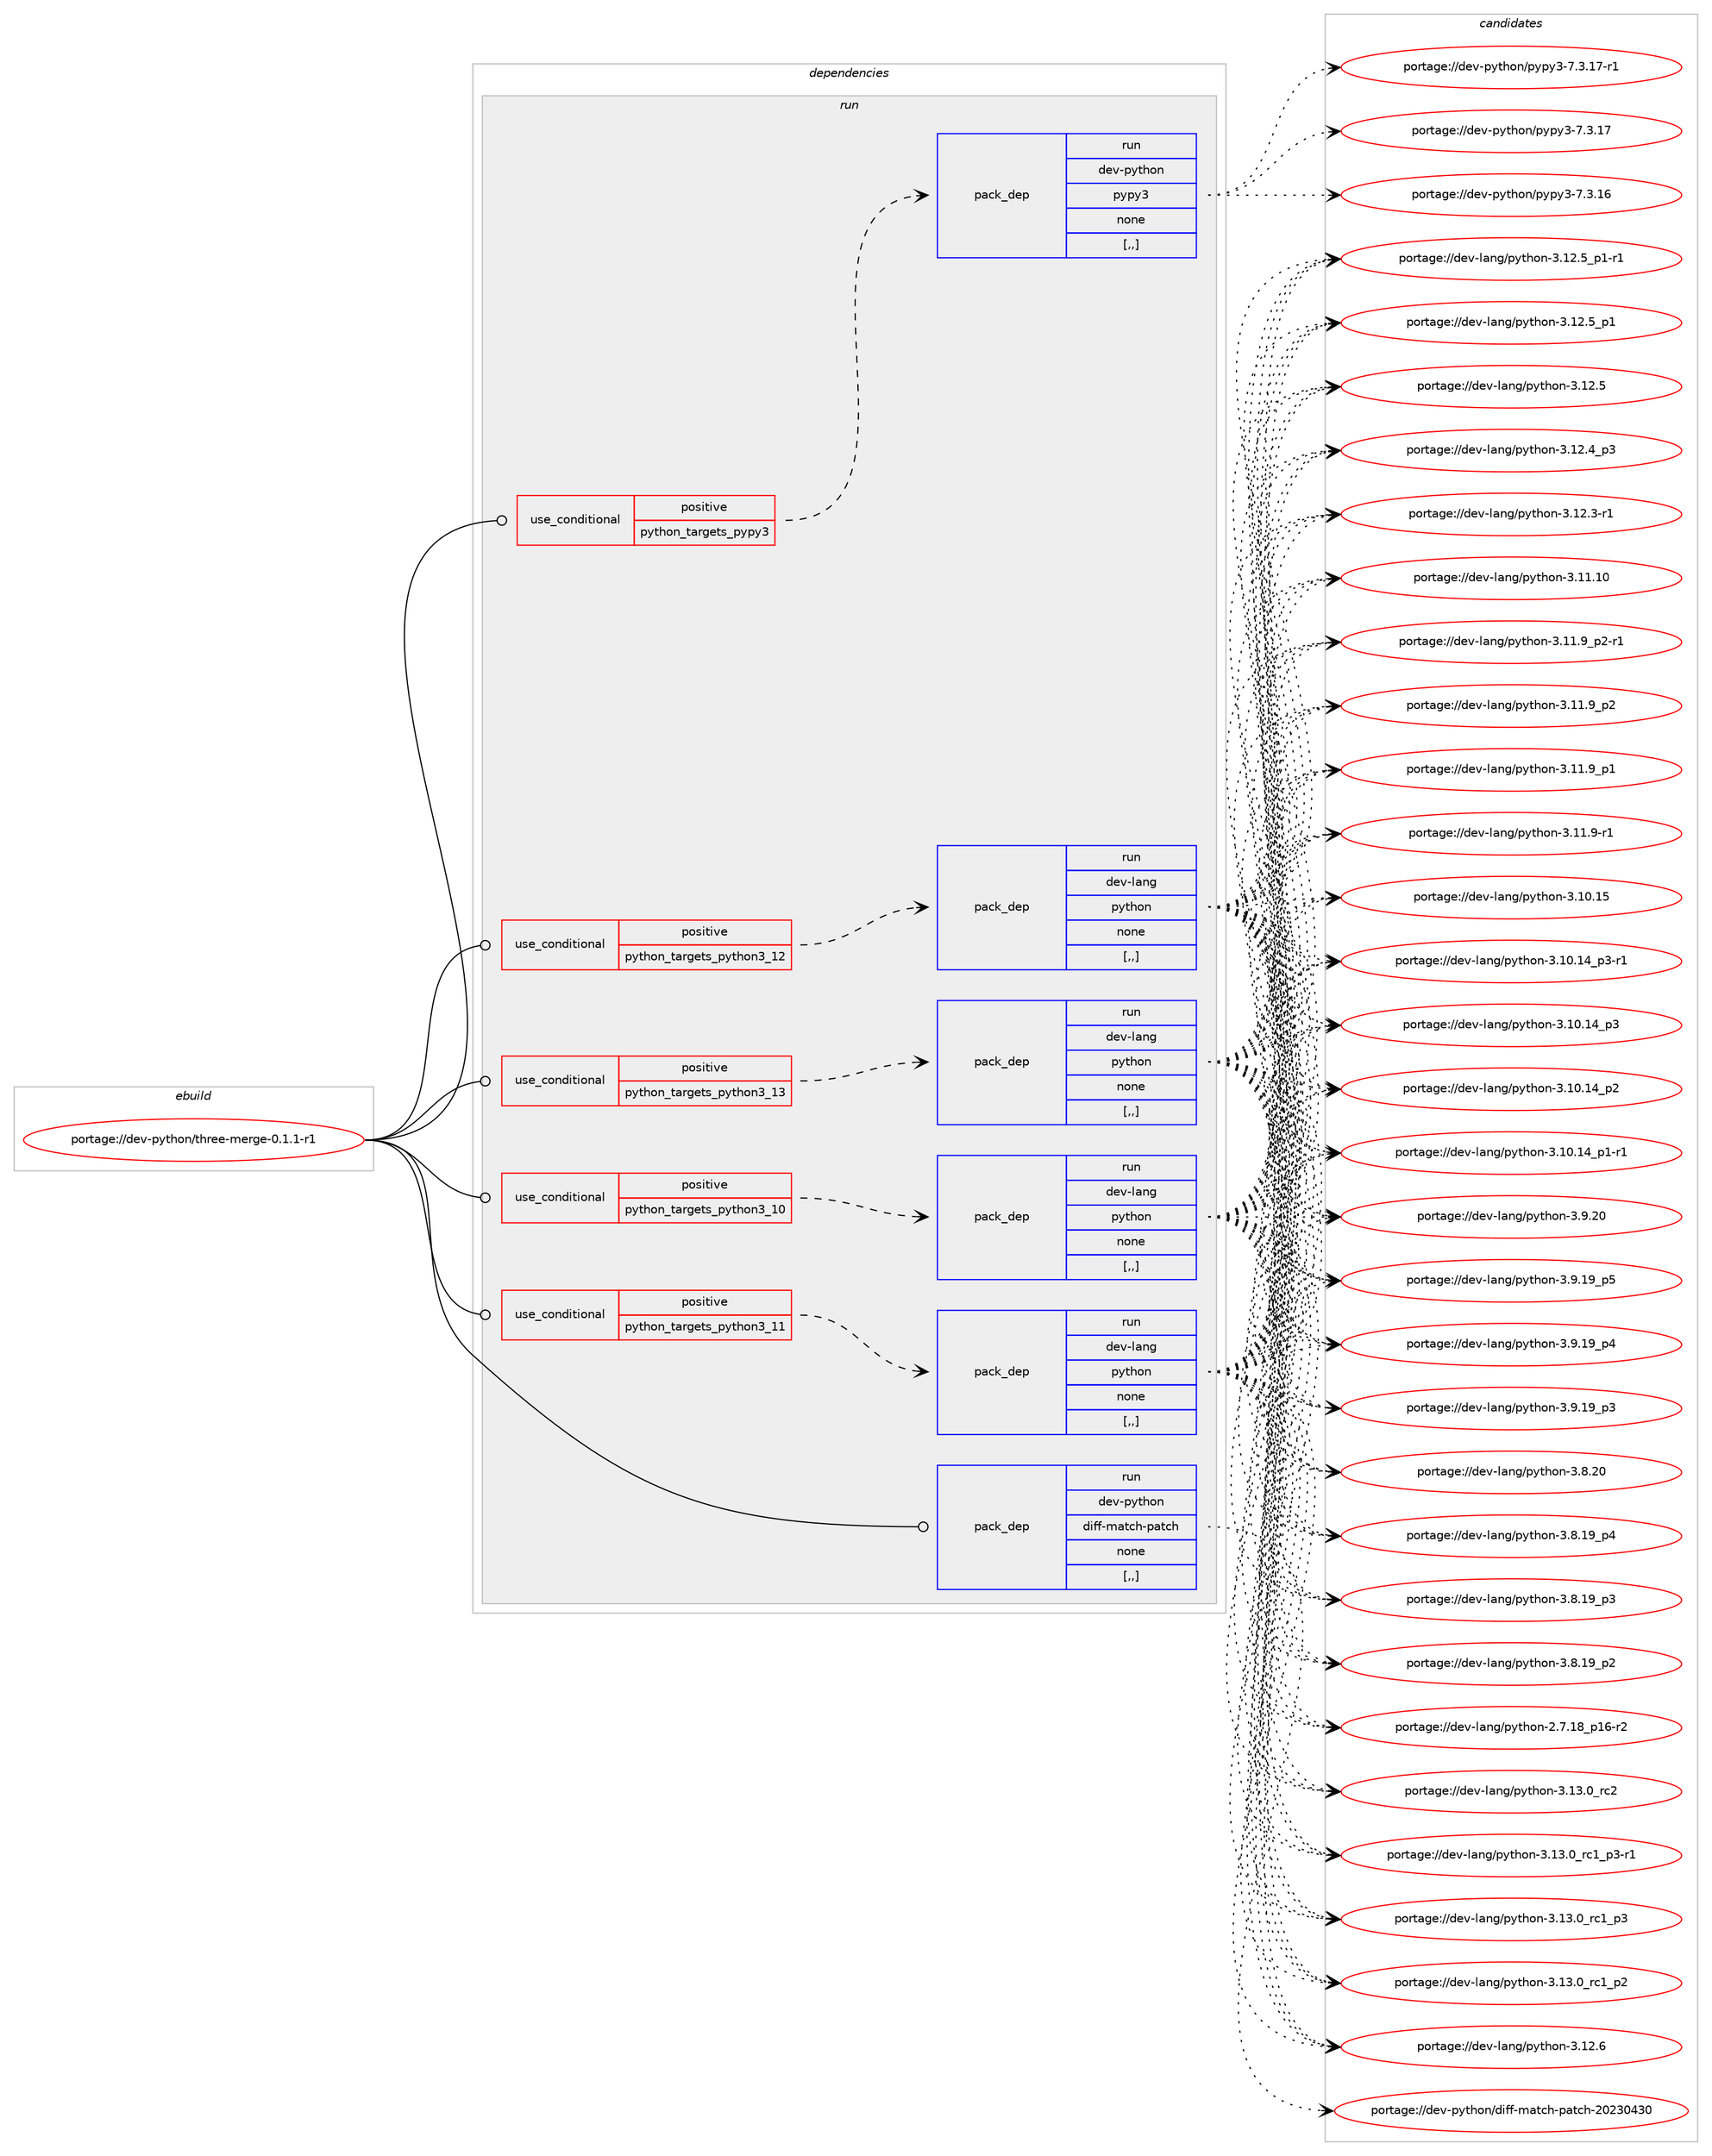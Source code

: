 digraph prolog {

# *************
# Graph options
# *************

newrank=true;
concentrate=true;
compound=true;
graph [rankdir=LR,fontname=Helvetica,fontsize=10,ranksep=1.5];#, ranksep=2.5, nodesep=0.2];
edge  [arrowhead=vee];
node  [fontname=Helvetica,fontsize=10];

# **********
# The ebuild
# **********

subgraph cluster_leftcol {
color=gray;
label=<<i>ebuild</i>>;
id [label="portage://dev-python/three-merge-0.1.1-r1", color=red, width=4, href="../dev-python/three-merge-0.1.1-r1.svg"];
}

# ****************
# The dependencies
# ****************

subgraph cluster_midcol {
color=gray;
label=<<i>dependencies</i>>;
subgraph cluster_compile {
fillcolor="#eeeeee";
style=filled;
label=<<i>compile</i>>;
}
subgraph cluster_compileandrun {
fillcolor="#eeeeee";
style=filled;
label=<<i>compile and run</i>>;
}
subgraph cluster_run {
fillcolor="#eeeeee";
style=filled;
label=<<i>run</i>>;
subgraph cond171117 {
dependency660989 [label=<<TABLE BORDER="0" CELLBORDER="1" CELLSPACING="0" CELLPADDING="4"><TR><TD ROWSPAN="3" CELLPADDING="10">use_conditional</TD></TR><TR><TD>positive</TD></TR><TR><TD>python_targets_pypy3</TD></TR></TABLE>>, shape=none, color=red];
subgraph pack485006 {
dependency660990 [label=<<TABLE BORDER="0" CELLBORDER="1" CELLSPACING="0" CELLPADDING="4" WIDTH="220"><TR><TD ROWSPAN="6" CELLPADDING="30">pack_dep</TD></TR><TR><TD WIDTH="110">run</TD></TR><TR><TD>dev-python</TD></TR><TR><TD>pypy3</TD></TR><TR><TD>none</TD></TR><TR><TD>[,,]</TD></TR></TABLE>>, shape=none, color=blue];
}
dependency660989:e -> dependency660990:w [weight=20,style="dashed",arrowhead="vee"];
}
id:e -> dependency660989:w [weight=20,style="solid",arrowhead="odot"];
subgraph cond171118 {
dependency660991 [label=<<TABLE BORDER="0" CELLBORDER="1" CELLSPACING="0" CELLPADDING="4"><TR><TD ROWSPAN="3" CELLPADDING="10">use_conditional</TD></TR><TR><TD>positive</TD></TR><TR><TD>python_targets_python3_10</TD></TR></TABLE>>, shape=none, color=red];
subgraph pack485007 {
dependency660992 [label=<<TABLE BORDER="0" CELLBORDER="1" CELLSPACING="0" CELLPADDING="4" WIDTH="220"><TR><TD ROWSPAN="6" CELLPADDING="30">pack_dep</TD></TR><TR><TD WIDTH="110">run</TD></TR><TR><TD>dev-lang</TD></TR><TR><TD>python</TD></TR><TR><TD>none</TD></TR><TR><TD>[,,]</TD></TR></TABLE>>, shape=none, color=blue];
}
dependency660991:e -> dependency660992:w [weight=20,style="dashed",arrowhead="vee"];
}
id:e -> dependency660991:w [weight=20,style="solid",arrowhead="odot"];
subgraph cond171119 {
dependency660993 [label=<<TABLE BORDER="0" CELLBORDER="1" CELLSPACING="0" CELLPADDING="4"><TR><TD ROWSPAN="3" CELLPADDING="10">use_conditional</TD></TR><TR><TD>positive</TD></TR><TR><TD>python_targets_python3_11</TD></TR></TABLE>>, shape=none, color=red];
subgraph pack485008 {
dependency660994 [label=<<TABLE BORDER="0" CELLBORDER="1" CELLSPACING="0" CELLPADDING="4" WIDTH="220"><TR><TD ROWSPAN="6" CELLPADDING="30">pack_dep</TD></TR><TR><TD WIDTH="110">run</TD></TR><TR><TD>dev-lang</TD></TR><TR><TD>python</TD></TR><TR><TD>none</TD></TR><TR><TD>[,,]</TD></TR></TABLE>>, shape=none, color=blue];
}
dependency660993:e -> dependency660994:w [weight=20,style="dashed",arrowhead="vee"];
}
id:e -> dependency660993:w [weight=20,style="solid",arrowhead="odot"];
subgraph cond171120 {
dependency660995 [label=<<TABLE BORDER="0" CELLBORDER="1" CELLSPACING="0" CELLPADDING="4"><TR><TD ROWSPAN="3" CELLPADDING="10">use_conditional</TD></TR><TR><TD>positive</TD></TR><TR><TD>python_targets_python3_12</TD></TR></TABLE>>, shape=none, color=red];
subgraph pack485009 {
dependency660996 [label=<<TABLE BORDER="0" CELLBORDER="1" CELLSPACING="0" CELLPADDING="4" WIDTH="220"><TR><TD ROWSPAN="6" CELLPADDING="30">pack_dep</TD></TR><TR><TD WIDTH="110">run</TD></TR><TR><TD>dev-lang</TD></TR><TR><TD>python</TD></TR><TR><TD>none</TD></TR><TR><TD>[,,]</TD></TR></TABLE>>, shape=none, color=blue];
}
dependency660995:e -> dependency660996:w [weight=20,style="dashed",arrowhead="vee"];
}
id:e -> dependency660995:w [weight=20,style="solid",arrowhead="odot"];
subgraph cond171121 {
dependency660997 [label=<<TABLE BORDER="0" CELLBORDER="1" CELLSPACING="0" CELLPADDING="4"><TR><TD ROWSPAN="3" CELLPADDING="10">use_conditional</TD></TR><TR><TD>positive</TD></TR><TR><TD>python_targets_python3_13</TD></TR></TABLE>>, shape=none, color=red];
subgraph pack485010 {
dependency660998 [label=<<TABLE BORDER="0" CELLBORDER="1" CELLSPACING="0" CELLPADDING="4" WIDTH="220"><TR><TD ROWSPAN="6" CELLPADDING="30">pack_dep</TD></TR><TR><TD WIDTH="110">run</TD></TR><TR><TD>dev-lang</TD></TR><TR><TD>python</TD></TR><TR><TD>none</TD></TR><TR><TD>[,,]</TD></TR></TABLE>>, shape=none, color=blue];
}
dependency660997:e -> dependency660998:w [weight=20,style="dashed",arrowhead="vee"];
}
id:e -> dependency660997:w [weight=20,style="solid",arrowhead="odot"];
subgraph pack485011 {
dependency660999 [label=<<TABLE BORDER="0" CELLBORDER="1" CELLSPACING="0" CELLPADDING="4" WIDTH="220"><TR><TD ROWSPAN="6" CELLPADDING="30">pack_dep</TD></TR><TR><TD WIDTH="110">run</TD></TR><TR><TD>dev-python</TD></TR><TR><TD>diff-match-patch</TD></TR><TR><TD>none</TD></TR><TR><TD>[,,]</TD></TR></TABLE>>, shape=none, color=blue];
}
id:e -> dependency660999:w [weight=20,style="solid",arrowhead="odot"];
}
}

# **************
# The candidates
# **************

subgraph cluster_choices {
rank=same;
color=gray;
label=<<i>candidates</i>>;

subgraph choice485006 {
color=black;
nodesep=1;
choice100101118451121211161041111104711212111212151455546514649554511449 [label="portage://dev-python/pypy3-7.3.17-r1", color=red, width=4,href="../dev-python/pypy3-7.3.17-r1.svg"];
choice10010111845112121116104111110471121211121215145554651464955 [label="portage://dev-python/pypy3-7.3.17", color=red, width=4,href="../dev-python/pypy3-7.3.17.svg"];
choice10010111845112121116104111110471121211121215145554651464954 [label="portage://dev-python/pypy3-7.3.16", color=red, width=4,href="../dev-python/pypy3-7.3.16.svg"];
dependency660990:e -> choice100101118451121211161041111104711212111212151455546514649554511449:w [style=dotted,weight="100"];
dependency660990:e -> choice10010111845112121116104111110471121211121215145554651464955:w [style=dotted,weight="100"];
dependency660990:e -> choice10010111845112121116104111110471121211121215145554651464954:w [style=dotted,weight="100"];
}
subgraph choice485007 {
color=black;
nodesep=1;
choice10010111845108971101034711212111610411111045514649514648951149950 [label="portage://dev-lang/python-3.13.0_rc2", color=red, width=4,href="../dev-lang/python-3.13.0_rc2.svg"];
choice1001011184510897110103471121211161041111104551464951464895114994995112514511449 [label="portage://dev-lang/python-3.13.0_rc1_p3-r1", color=red, width=4,href="../dev-lang/python-3.13.0_rc1_p3-r1.svg"];
choice100101118451089711010347112121116104111110455146495146489511499499511251 [label="portage://dev-lang/python-3.13.0_rc1_p3", color=red, width=4,href="../dev-lang/python-3.13.0_rc1_p3.svg"];
choice100101118451089711010347112121116104111110455146495146489511499499511250 [label="portage://dev-lang/python-3.13.0_rc1_p2", color=red, width=4,href="../dev-lang/python-3.13.0_rc1_p2.svg"];
choice10010111845108971101034711212111610411111045514649504654 [label="portage://dev-lang/python-3.12.6", color=red, width=4,href="../dev-lang/python-3.12.6.svg"];
choice1001011184510897110103471121211161041111104551464950465395112494511449 [label="portage://dev-lang/python-3.12.5_p1-r1", color=red, width=4,href="../dev-lang/python-3.12.5_p1-r1.svg"];
choice100101118451089711010347112121116104111110455146495046539511249 [label="portage://dev-lang/python-3.12.5_p1", color=red, width=4,href="../dev-lang/python-3.12.5_p1.svg"];
choice10010111845108971101034711212111610411111045514649504653 [label="portage://dev-lang/python-3.12.5", color=red, width=4,href="../dev-lang/python-3.12.5.svg"];
choice100101118451089711010347112121116104111110455146495046529511251 [label="portage://dev-lang/python-3.12.4_p3", color=red, width=4,href="../dev-lang/python-3.12.4_p3.svg"];
choice100101118451089711010347112121116104111110455146495046514511449 [label="portage://dev-lang/python-3.12.3-r1", color=red, width=4,href="../dev-lang/python-3.12.3-r1.svg"];
choice1001011184510897110103471121211161041111104551464949464948 [label="portage://dev-lang/python-3.11.10", color=red, width=4,href="../dev-lang/python-3.11.10.svg"];
choice1001011184510897110103471121211161041111104551464949465795112504511449 [label="portage://dev-lang/python-3.11.9_p2-r1", color=red, width=4,href="../dev-lang/python-3.11.9_p2-r1.svg"];
choice100101118451089711010347112121116104111110455146494946579511250 [label="portage://dev-lang/python-3.11.9_p2", color=red, width=4,href="../dev-lang/python-3.11.9_p2.svg"];
choice100101118451089711010347112121116104111110455146494946579511249 [label="portage://dev-lang/python-3.11.9_p1", color=red, width=4,href="../dev-lang/python-3.11.9_p1.svg"];
choice100101118451089711010347112121116104111110455146494946574511449 [label="portage://dev-lang/python-3.11.9-r1", color=red, width=4,href="../dev-lang/python-3.11.9-r1.svg"];
choice1001011184510897110103471121211161041111104551464948464953 [label="portage://dev-lang/python-3.10.15", color=red, width=4,href="../dev-lang/python-3.10.15.svg"];
choice100101118451089711010347112121116104111110455146494846495295112514511449 [label="portage://dev-lang/python-3.10.14_p3-r1", color=red, width=4,href="../dev-lang/python-3.10.14_p3-r1.svg"];
choice10010111845108971101034711212111610411111045514649484649529511251 [label="portage://dev-lang/python-3.10.14_p3", color=red, width=4,href="../dev-lang/python-3.10.14_p3.svg"];
choice10010111845108971101034711212111610411111045514649484649529511250 [label="portage://dev-lang/python-3.10.14_p2", color=red, width=4,href="../dev-lang/python-3.10.14_p2.svg"];
choice100101118451089711010347112121116104111110455146494846495295112494511449 [label="portage://dev-lang/python-3.10.14_p1-r1", color=red, width=4,href="../dev-lang/python-3.10.14_p1-r1.svg"];
choice10010111845108971101034711212111610411111045514657465048 [label="portage://dev-lang/python-3.9.20", color=red, width=4,href="../dev-lang/python-3.9.20.svg"];
choice100101118451089711010347112121116104111110455146574649579511253 [label="portage://dev-lang/python-3.9.19_p5", color=red, width=4,href="../dev-lang/python-3.9.19_p5.svg"];
choice100101118451089711010347112121116104111110455146574649579511252 [label="portage://dev-lang/python-3.9.19_p4", color=red, width=4,href="../dev-lang/python-3.9.19_p4.svg"];
choice100101118451089711010347112121116104111110455146574649579511251 [label="portage://dev-lang/python-3.9.19_p3", color=red, width=4,href="../dev-lang/python-3.9.19_p3.svg"];
choice10010111845108971101034711212111610411111045514656465048 [label="portage://dev-lang/python-3.8.20", color=red, width=4,href="../dev-lang/python-3.8.20.svg"];
choice100101118451089711010347112121116104111110455146564649579511252 [label="portage://dev-lang/python-3.8.19_p4", color=red, width=4,href="../dev-lang/python-3.8.19_p4.svg"];
choice100101118451089711010347112121116104111110455146564649579511251 [label="portage://dev-lang/python-3.8.19_p3", color=red, width=4,href="../dev-lang/python-3.8.19_p3.svg"];
choice100101118451089711010347112121116104111110455146564649579511250 [label="portage://dev-lang/python-3.8.19_p2", color=red, width=4,href="../dev-lang/python-3.8.19_p2.svg"];
choice100101118451089711010347112121116104111110455046554649569511249544511450 [label="portage://dev-lang/python-2.7.18_p16-r2", color=red, width=4,href="../dev-lang/python-2.7.18_p16-r2.svg"];
dependency660992:e -> choice10010111845108971101034711212111610411111045514649514648951149950:w [style=dotted,weight="100"];
dependency660992:e -> choice1001011184510897110103471121211161041111104551464951464895114994995112514511449:w [style=dotted,weight="100"];
dependency660992:e -> choice100101118451089711010347112121116104111110455146495146489511499499511251:w [style=dotted,weight="100"];
dependency660992:e -> choice100101118451089711010347112121116104111110455146495146489511499499511250:w [style=dotted,weight="100"];
dependency660992:e -> choice10010111845108971101034711212111610411111045514649504654:w [style=dotted,weight="100"];
dependency660992:e -> choice1001011184510897110103471121211161041111104551464950465395112494511449:w [style=dotted,weight="100"];
dependency660992:e -> choice100101118451089711010347112121116104111110455146495046539511249:w [style=dotted,weight="100"];
dependency660992:e -> choice10010111845108971101034711212111610411111045514649504653:w [style=dotted,weight="100"];
dependency660992:e -> choice100101118451089711010347112121116104111110455146495046529511251:w [style=dotted,weight="100"];
dependency660992:e -> choice100101118451089711010347112121116104111110455146495046514511449:w [style=dotted,weight="100"];
dependency660992:e -> choice1001011184510897110103471121211161041111104551464949464948:w [style=dotted,weight="100"];
dependency660992:e -> choice1001011184510897110103471121211161041111104551464949465795112504511449:w [style=dotted,weight="100"];
dependency660992:e -> choice100101118451089711010347112121116104111110455146494946579511250:w [style=dotted,weight="100"];
dependency660992:e -> choice100101118451089711010347112121116104111110455146494946579511249:w [style=dotted,weight="100"];
dependency660992:e -> choice100101118451089711010347112121116104111110455146494946574511449:w [style=dotted,weight="100"];
dependency660992:e -> choice1001011184510897110103471121211161041111104551464948464953:w [style=dotted,weight="100"];
dependency660992:e -> choice100101118451089711010347112121116104111110455146494846495295112514511449:w [style=dotted,weight="100"];
dependency660992:e -> choice10010111845108971101034711212111610411111045514649484649529511251:w [style=dotted,weight="100"];
dependency660992:e -> choice10010111845108971101034711212111610411111045514649484649529511250:w [style=dotted,weight="100"];
dependency660992:e -> choice100101118451089711010347112121116104111110455146494846495295112494511449:w [style=dotted,weight="100"];
dependency660992:e -> choice10010111845108971101034711212111610411111045514657465048:w [style=dotted,weight="100"];
dependency660992:e -> choice100101118451089711010347112121116104111110455146574649579511253:w [style=dotted,weight="100"];
dependency660992:e -> choice100101118451089711010347112121116104111110455146574649579511252:w [style=dotted,weight="100"];
dependency660992:e -> choice100101118451089711010347112121116104111110455146574649579511251:w [style=dotted,weight="100"];
dependency660992:e -> choice10010111845108971101034711212111610411111045514656465048:w [style=dotted,weight="100"];
dependency660992:e -> choice100101118451089711010347112121116104111110455146564649579511252:w [style=dotted,weight="100"];
dependency660992:e -> choice100101118451089711010347112121116104111110455146564649579511251:w [style=dotted,weight="100"];
dependency660992:e -> choice100101118451089711010347112121116104111110455146564649579511250:w [style=dotted,weight="100"];
dependency660992:e -> choice100101118451089711010347112121116104111110455046554649569511249544511450:w [style=dotted,weight="100"];
}
subgraph choice485008 {
color=black;
nodesep=1;
choice10010111845108971101034711212111610411111045514649514648951149950 [label="portage://dev-lang/python-3.13.0_rc2", color=red, width=4,href="../dev-lang/python-3.13.0_rc2.svg"];
choice1001011184510897110103471121211161041111104551464951464895114994995112514511449 [label="portage://dev-lang/python-3.13.0_rc1_p3-r1", color=red, width=4,href="../dev-lang/python-3.13.0_rc1_p3-r1.svg"];
choice100101118451089711010347112121116104111110455146495146489511499499511251 [label="portage://dev-lang/python-3.13.0_rc1_p3", color=red, width=4,href="../dev-lang/python-3.13.0_rc1_p3.svg"];
choice100101118451089711010347112121116104111110455146495146489511499499511250 [label="portage://dev-lang/python-3.13.0_rc1_p2", color=red, width=4,href="../dev-lang/python-3.13.0_rc1_p2.svg"];
choice10010111845108971101034711212111610411111045514649504654 [label="portage://dev-lang/python-3.12.6", color=red, width=4,href="../dev-lang/python-3.12.6.svg"];
choice1001011184510897110103471121211161041111104551464950465395112494511449 [label="portage://dev-lang/python-3.12.5_p1-r1", color=red, width=4,href="../dev-lang/python-3.12.5_p1-r1.svg"];
choice100101118451089711010347112121116104111110455146495046539511249 [label="portage://dev-lang/python-3.12.5_p1", color=red, width=4,href="../dev-lang/python-3.12.5_p1.svg"];
choice10010111845108971101034711212111610411111045514649504653 [label="portage://dev-lang/python-3.12.5", color=red, width=4,href="../dev-lang/python-3.12.5.svg"];
choice100101118451089711010347112121116104111110455146495046529511251 [label="portage://dev-lang/python-3.12.4_p3", color=red, width=4,href="../dev-lang/python-3.12.4_p3.svg"];
choice100101118451089711010347112121116104111110455146495046514511449 [label="portage://dev-lang/python-3.12.3-r1", color=red, width=4,href="../dev-lang/python-3.12.3-r1.svg"];
choice1001011184510897110103471121211161041111104551464949464948 [label="portage://dev-lang/python-3.11.10", color=red, width=4,href="../dev-lang/python-3.11.10.svg"];
choice1001011184510897110103471121211161041111104551464949465795112504511449 [label="portage://dev-lang/python-3.11.9_p2-r1", color=red, width=4,href="../dev-lang/python-3.11.9_p2-r1.svg"];
choice100101118451089711010347112121116104111110455146494946579511250 [label="portage://dev-lang/python-3.11.9_p2", color=red, width=4,href="../dev-lang/python-3.11.9_p2.svg"];
choice100101118451089711010347112121116104111110455146494946579511249 [label="portage://dev-lang/python-3.11.9_p1", color=red, width=4,href="../dev-lang/python-3.11.9_p1.svg"];
choice100101118451089711010347112121116104111110455146494946574511449 [label="portage://dev-lang/python-3.11.9-r1", color=red, width=4,href="../dev-lang/python-3.11.9-r1.svg"];
choice1001011184510897110103471121211161041111104551464948464953 [label="portage://dev-lang/python-3.10.15", color=red, width=4,href="../dev-lang/python-3.10.15.svg"];
choice100101118451089711010347112121116104111110455146494846495295112514511449 [label="portage://dev-lang/python-3.10.14_p3-r1", color=red, width=4,href="../dev-lang/python-3.10.14_p3-r1.svg"];
choice10010111845108971101034711212111610411111045514649484649529511251 [label="portage://dev-lang/python-3.10.14_p3", color=red, width=4,href="../dev-lang/python-3.10.14_p3.svg"];
choice10010111845108971101034711212111610411111045514649484649529511250 [label="portage://dev-lang/python-3.10.14_p2", color=red, width=4,href="../dev-lang/python-3.10.14_p2.svg"];
choice100101118451089711010347112121116104111110455146494846495295112494511449 [label="portage://dev-lang/python-3.10.14_p1-r1", color=red, width=4,href="../dev-lang/python-3.10.14_p1-r1.svg"];
choice10010111845108971101034711212111610411111045514657465048 [label="portage://dev-lang/python-3.9.20", color=red, width=4,href="../dev-lang/python-3.9.20.svg"];
choice100101118451089711010347112121116104111110455146574649579511253 [label="portage://dev-lang/python-3.9.19_p5", color=red, width=4,href="../dev-lang/python-3.9.19_p5.svg"];
choice100101118451089711010347112121116104111110455146574649579511252 [label="portage://dev-lang/python-3.9.19_p4", color=red, width=4,href="../dev-lang/python-3.9.19_p4.svg"];
choice100101118451089711010347112121116104111110455146574649579511251 [label="portage://dev-lang/python-3.9.19_p3", color=red, width=4,href="../dev-lang/python-3.9.19_p3.svg"];
choice10010111845108971101034711212111610411111045514656465048 [label="portage://dev-lang/python-3.8.20", color=red, width=4,href="../dev-lang/python-3.8.20.svg"];
choice100101118451089711010347112121116104111110455146564649579511252 [label="portage://dev-lang/python-3.8.19_p4", color=red, width=4,href="../dev-lang/python-3.8.19_p4.svg"];
choice100101118451089711010347112121116104111110455146564649579511251 [label="portage://dev-lang/python-3.8.19_p3", color=red, width=4,href="../dev-lang/python-3.8.19_p3.svg"];
choice100101118451089711010347112121116104111110455146564649579511250 [label="portage://dev-lang/python-3.8.19_p2", color=red, width=4,href="../dev-lang/python-3.8.19_p2.svg"];
choice100101118451089711010347112121116104111110455046554649569511249544511450 [label="portage://dev-lang/python-2.7.18_p16-r2", color=red, width=4,href="../dev-lang/python-2.7.18_p16-r2.svg"];
dependency660994:e -> choice10010111845108971101034711212111610411111045514649514648951149950:w [style=dotted,weight="100"];
dependency660994:e -> choice1001011184510897110103471121211161041111104551464951464895114994995112514511449:w [style=dotted,weight="100"];
dependency660994:e -> choice100101118451089711010347112121116104111110455146495146489511499499511251:w [style=dotted,weight="100"];
dependency660994:e -> choice100101118451089711010347112121116104111110455146495146489511499499511250:w [style=dotted,weight="100"];
dependency660994:e -> choice10010111845108971101034711212111610411111045514649504654:w [style=dotted,weight="100"];
dependency660994:e -> choice1001011184510897110103471121211161041111104551464950465395112494511449:w [style=dotted,weight="100"];
dependency660994:e -> choice100101118451089711010347112121116104111110455146495046539511249:w [style=dotted,weight="100"];
dependency660994:e -> choice10010111845108971101034711212111610411111045514649504653:w [style=dotted,weight="100"];
dependency660994:e -> choice100101118451089711010347112121116104111110455146495046529511251:w [style=dotted,weight="100"];
dependency660994:e -> choice100101118451089711010347112121116104111110455146495046514511449:w [style=dotted,weight="100"];
dependency660994:e -> choice1001011184510897110103471121211161041111104551464949464948:w [style=dotted,weight="100"];
dependency660994:e -> choice1001011184510897110103471121211161041111104551464949465795112504511449:w [style=dotted,weight="100"];
dependency660994:e -> choice100101118451089711010347112121116104111110455146494946579511250:w [style=dotted,weight="100"];
dependency660994:e -> choice100101118451089711010347112121116104111110455146494946579511249:w [style=dotted,weight="100"];
dependency660994:e -> choice100101118451089711010347112121116104111110455146494946574511449:w [style=dotted,weight="100"];
dependency660994:e -> choice1001011184510897110103471121211161041111104551464948464953:w [style=dotted,weight="100"];
dependency660994:e -> choice100101118451089711010347112121116104111110455146494846495295112514511449:w [style=dotted,weight="100"];
dependency660994:e -> choice10010111845108971101034711212111610411111045514649484649529511251:w [style=dotted,weight="100"];
dependency660994:e -> choice10010111845108971101034711212111610411111045514649484649529511250:w [style=dotted,weight="100"];
dependency660994:e -> choice100101118451089711010347112121116104111110455146494846495295112494511449:w [style=dotted,weight="100"];
dependency660994:e -> choice10010111845108971101034711212111610411111045514657465048:w [style=dotted,weight="100"];
dependency660994:e -> choice100101118451089711010347112121116104111110455146574649579511253:w [style=dotted,weight="100"];
dependency660994:e -> choice100101118451089711010347112121116104111110455146574649579511252:w [style=dotted,weight="100"];
dependency660994:e -> choice100101118451089711010347112121116104111110455146574649579511251:w [style=dotted,weight="100"];
dependency660994:e -> choice10010111845108971101034711212111610411111045514656465048:w [style=dotted,weight="100"];
dependency660994:e -> choice100101118451089711010347112121116104111110455146564649579511252:w [style=dotted,weight="100"];
dependency660994:e -> choice100101118451089711010347112121116104111110455146564649579511251:w [style=dotted,weight="100"];
dependency660994:e -> choice100101118451089711010347112121116104111110455146564649579511250:w [style=dotted,weight="100"];
dependency660994:e -> choice100101118451089711010347112121116104111110455046554649569511249544511450:w [style=dotted,weight="100"];
}
subgraph choice485009 {
color=black;
nodesep=1;
choice10010111845108971101034711212111610411111045514649514648951149950 [label="portage://dev-lang/python-3.13.0_rc2", color=red, width=4,href="../dev-lang/python-3.13.0_rc2.svg"];
choice1001011184510897110103471121211161041111104551464951464895114994995112514511449 [label="portage://dev-lang/python-3.13.0_rc1_p3-r1", color=red, width=4,href="../dev-lang/python-3.13.0_rc1_p3-r1.svg"];
choice100101118451089711010347112121116104111110455146495146489511499499511251 [label="portage://dev-lang/python-3.13.0_rc1_p3", color=red, width=4,href="../dev-lang/python-3.13.0_rc1_p3.svg"];
choice100101118451089711010347112121116104111110455146495146489511499499511250 [label="portage://dev-lang/python-3.13.0_rc1_p2", color=red, width=4,href="../dev-lang/python-3.13.0_rc1_p2.svg"];
choice10010111845108971101034711212111610411111045514649504654 [label="portage://dev-lang/python-3.12.6", color=red, width=4,href="../dev-lang/python-3.12.6.svg"];
choice1001011184510897110103471121211161041111104551464950465395112494511449 [label="portage://dev-lang/python-3.12.5_p1-r1", color=red, width=4,href="../dev-lang/python-3.12.5_p1-r1.svg"];
choice100101118451089711010347112121116104111110455146495046539511249 [label="portage://dev-lang/python-3.12.5_p1", color=red, width=4,href="../dev-lang/python-3.12.5_p1.svg"];
choice10010111845108971101034711212111610411111045514649504653 [label="portage://dev-lang/python-3.12.5", color=red, width=4,href="../dev-lang/python-3.12.5.svg"];
choice100101118451089711010347112121116104111110455146495046529511251 [label="portage://dev-lang/python-3.12.4_p3", color=red, width=4,href="../dev-lang/python-3.12.4_p3.svg"];
choice100101118451089711010347112121116104111110455146495046514511449 [label="portage://dev-lang/python-3.12.3-r1", color=red, width=4,href="../dev-lang/python-3.12.3-r1.svg"];
choice1001011184510897110103471121211161041111104551464949464948 [label="portage://dev-lang/python-3.11.10", color=red, width=4,href="../dev-lang/python-3.11.10.svg"];
choice1001011184510897110103471121211161041111104551464949465795112504511449 [label="portage://dev-lang/python-3.11.9_p2-r1", color=red, width=4,href="../dev-lang/python-3.11.9_p2-r1.svg"];
choice100101118451089711010347112121116104111110455146494946579511250 [label="portage://dev-lang/python-3.11.9_p2", color=red, width=4,href="../dev-lang/python-3.11.9_p2.svg"];
choice100101118451089711010347112121116104111110455146494946579511249 [label="portage://dev-lang/python-3.11.9_p1", color=red, width=4,href="../dev-lang/python-3.11.9_p1.svg"];
choice100101118451089711010347112121116104111110455146494946574511449 [label="portage://dev-lang/python-3.11.9-r1", color=red, width=4,href="../dev-lang/python-3.11.9-r1.svg"];
choice1001011184510897110103471121211161041111104551464948464953 [label="portage://dev-lang/python-3.10.15", color=red, width=4,href="../dev-lang/python-3.10.15.svg"];
choice100101118451089711010347112121116104111110455146494846495295112514511449 [label="portage://dev-lang/python-3.10.14_p3-r1", color=red, width=4,href="../dev-lang/python-3.10.14_p3-r1.svg"];
choice10010111845108971101034711212111610411111045514649484649529511251 [label="portage://dev-lang/python-3.10.14_p3", color=red, width=4,href="../dev-lang/python-3.10.14_p3.svg"];
choice10010111845108971101034711212111610411111045514649484649529511250 [label="portage://dev-lang/python-3.10.14_p2", color=red, width=4,href="../dev-lang/python-3.10.14_p2.svg"];
choice100101118451089711010347112121116104111110455146494846495295112494511449 [label="portage://dev-lang/python-3.10.14_p1-r1", color=red, width=4,href="../dev-lang/python-3.10.14_p1-r1.svg"];
choice10010111845108971101034711212111610411111045514657465048 [label="portage://dev-lang/python-3.9.20", color=red, width=4,href="../dev-lang/python-3.9.20.svg"];
choice100101118451089711010347112121116104111110455146574649579511253 [label="portage://dev-lang/python-3.9.19_p5", color=red, width=4,href="../dev-lang/python-3.9.19_p5.svg"];
choice100101118451089711010347112121116104111110455146574649579511252 [label="portage://dev-lang/python-3.9.19_p4", color=red, width=4,href="../dev-lang/python-3.9.19_p4.svg"];
choice100101118451089711010347112121116104111110455146574649579511251 [label="portage://dev-lang/python-3.9.19_p3", color=red, width=4,href="../dev-lang/python-3.9.19_p3.svg"];
choice10010111845108971101034711212111610411111045514656465048 [label="portage://dev-lang/python-3.8.20", color=red, width=4,href="../dev-lang/python-3.8.20.svg"];
choice100101118451089711010347112121116104111110455146564649579511252 [label="portage://dev-lang/python-3.8.19_p4", color=red, width=4,href="../dev-lang/python-3.8.19_p4.svg"];
choice100101118451089711010347112121116104111110455146564649579511251 [label="portage://dev-lang/python-3.8.19_p3", color=red, width=4,href="../dev-lang/python-3.8.19_p3.svg"];
choice100101118451089711010347112121116104111110455146564649579511250 [label="portage://dev-lang/python-3.8.19_p2", color=red, width=4,href="../dev-lang/python-3.8.19_p2.svg"];
choice100101118451089711010347112121116104111110455046554649569511249544511450 [label="portage://dev-lang/python-2.7.18_p16-r2", color=red, width=4,href="../dev-lang/python-2.7.18_p16-r2.svg"];
dependency660996:e -> choice10010111845108971101034711212111610411111045514649514648951149950:w [style=dotted,weight="100"];
dependency660996:e -> choice1001011184510897110103471121211161041111104551464951464895114994995112514511449:w [style=dotted,weight="100"];
dependency660996:e -> choice100101118451089711010347112121116104111110455146495146489511499499511251:w [style=dotted,weight="100"];
dependency660996:e -> choice100101118451089711010347112121116104111110455146495146489511499499511250:w [style=dotted,weight="100"];
dependency660996:e -> choice10010111845108971101034711212111610411111045514649504654:w [style=dotted,weight="100"];
dependency660996:e -> choice1001011184510897110103471121211161041111104551464950465395112494511449:w [style=dotted,weight="100"];
dependency660996:e -> choice100101118451089711010347112121116104111110455146495046539511249:w [style=dotted,weight="100"];
dependency660996:e -> choice10010111845108971101034711212111610411111045514649504653:w [style=dotted,weight="100"];
dependency660996:e -> choice100101118451089711010347112121116104111110455146495046529511251:w [style=dotted,weight="100"];
dependency660996:e -> choice100101118451089711010347112121116104111110455146495046514511449:w [style=dotted,weight="100"];
dependency660996:e -> choice1001011184510897110103471121211161041111104551464949464948:w [style=dotted,weight="100"];
dependency660996:e -> choice1001011184510897110103471121211161041111104551464949465795112504511449:w [style=dotted,weight="100"];
dependency660996:e -> choice100101118451089711010347112121116104111110455146494946579511250:w [style=dotted,weight="100"];
dependency660996:e -> choice100101118451089711010347112121116104111110455146494946579511249:w [style=dotted,weight="100"];
dependency660996:e -> choice100101118451089711010347112121116104111110455146494946574511449:w [style=dotted,weight="100"];
dependency660996:e -> choice1001011184510897110103471121211161041111104551464948464953:w [style=dotted,weight="100"];
dependency660996:e -> choice100101118451089711010347112121116104111110455146494846495295112514511449:w [style=dotted,weight="100"];
dependency660996:e -> choice10010111845108971101034711212111610411111045514649484649529511251:w [style=dotted,weight="100"];
dependency660996:e -> choice10010111845108971101034711212111610411111045514649484649529511250:w [style=dotted,weight="100"];
dependency660996:e -> choice100101118451089711010347112121116104111110455146494846495295112494511449:w [style=dotted,weight="100"];
dependency660996:e -> choice10010111845108971101034711212111610411111045514657465048:w [style=dotted,weight="100"];
dependency660996:e -> choice100101118451089711010347112121116104111110455146574649579511253:w [style=dotted,weight="100"];
dependency660996:e -> choice100101118451089711010347112121116104111110455146574649579511252:w [style=dotted,weight="100"];
dependency660996:e -> choice100101118451089711010347112121116104111110455146574649579511251:w [style=dotted,weight="100"];
dependency660996:e -> choice10010111845108971101034711212111610411111045514656465048:w [style=dotted,weight="100"];
dependency660996:e -> choice100101118451089711010347112121116104111110455146564649579511252:w [style=dotted,weight="100"];
dependency660996:e -> choice100101118451089711010347112121116104111110455146564649579511251:w [style=dotted,weight="100"];
dependency660996:e -> choice100101118451089711010347112121116104111110455146564649579511250:w [style=dotted,weight="100"];
dependency660996:e -> choice100101118451089711010347112121116104111110455046554649569511249544511450:w [style=dotted,weight="100"];
}
subgraph choice485010 {
color=black;
nodesep=1;
choice10010111845108971101034711212111610411111045514649514648951149950 [label="portage://dev-lang/python-3.13.0_rc2", color=red, width=4,href="../dev-lang/python-3.13.0_rc2.svg"];
choice1001011184510897110103471121211161041111104551464951464895114994995112514511449 [label="portage://dev-lang/python-3.13.0_rc1_p3-r1", color=red, width=4,href="../dev-lang/python-3.13.0_rc1_p3-r1.svg"];
choice100101118451089711010347112121116104111110455146495146489511499499511251 [label="portage://dev-lang/python-3.13.0_rc1_p3", color=red, width=4,href="../dev-lang/python-3.13.0_rc1_p3.svg"];
choice100101118451089711010347112121116104111110455146495146489511499499511250 [label="portage://dev-lang/python-3.13.0_rc1_p2", color=red, width=4,href="../dev-lang/python-3.13.0_rc1_p2.svg"];
choice10010111845108971101034711212111610411111045514649504654 [label="portage://dev-lang/python-3.12.6", color=red, width=4,href="../dev-lang/python-3.12.6.svg"];
choice1001011184510897110103471121211161041111104551464950465395112494511449 [label="portage://dev-lang/python-3.12.5_p1-r1", color=red, width=4,href="../dev-lang/python-3.12.5_p1-r1.svg"];
choice100101118451089711010347112121116104111110455146495046539511249 [label="portage://dev-lang/python-3.12.5_p1", color=red, width=4,href="../dev-lang/python-3.12.5_p1.svg"];
choice10010111845108971101034711212111610411111045514649504653 [label="portage://dev-lang/python-3.12.5", color=red, width=4,href="../dev-lang/python-3.12.5.svg"];
choice100101118451089711010347112121116104111110455146495046529511251 [label="portage://dev-lang/python-3.12.4_p3", color=red, width=4,href="../dev-lang/python-3.12.4_p3.svg"];
choice100101118451089711010347112121116104111110455146495046514511449 [label="portage://dev-lang/python-3.12.3-r1", color=red, width=4,href="../dev-lang/python-3.12.3-r1.svg"];
choice1001011184510897110103471121211161041111104551464949464948 [label="portage://dev-lang/python-3.11.10", color=red, width=4,href="../dev-lang/python-3.11.10.svg"];
choice1001011184510897110103471121211161041111104551464949465795112504511449 [label="portage://dev-lang/python-3.11.9_p2-r1", color=red, width=4,href="../dev-lang/python-3.11.9_p2-r1.svg"];
choice100101118451089711010347112121116104111110455146494946579511250 [label="portage://dev-lang/python-3.11.9_p2", color=red, width=4,href="../dev-lang/python-3.11.9_p2.svg"];
choice100101118451089711010347112121116104111110455146494946579511249 [label="portage://dev-lang/python-3.11.9_p1", color=red, width=4,href="../dev-lang/python-3.11.9_p1.svg"];
choice100101118451089711010347112121116104111110455146494946574511449 [label="portage://dev-lang/python-3.11.9-r1", color=red, width=4,href="../dev-lang/python-3.11.9-r1.svg"];
choice1001011184510897110103471121211161041111104551464948464953 [label="portage://dev-lang/python-3.10.15", color=red, width=4,href="../dev-lang/python-3.10.15.svg"];
choice100101118451089711010347112121116104111110455146494846495295112514511449 [label="portage://dev-lang/python-3.10.14_p3-r1", color=red, width=4,href="../dev-lang/python-3.10.14_p3-r1.svg"];
choice10010111845108971101034711212111610411111045514649484649529511251 [label="portage://dev-lang/python-3.10.14_p3", color=red, width=4,href="../dev-lang/python-3.10.14_p3.svg"];
choice10010111845108971101034711212111610411111045514649484649529511250 [label="portage://dev-lang/python-3.10.14_p2", color=red, width=4,href="../dev-lang/python-3.10.14_p2.svg"];
choice100101118451089711010347112121116104111110455146494846495295112494511449 [label="portage://dev-lang/python-3.10.14_p1-r1", color=red, width=4,href="../dev-lang/python-3.10.14_p1-r1.svg"];
choice10010111845108971101034711212111610411111045514657465048 [label="portage://dev-lang/python-3.9.20", color=red, width=4,href="../dev-lang/python-3.9.20.svg"];
choice100101118451089711010347112121116104111110455146574649579511253 [label="portage://dev-lang/python-3.9.19_p5", color=red, width=4,href="../dev-lang/python-3.9.19_p5.svg"];
choice100101118451089711010347112121116104111110455146574649579511252 [label="portage://dev-lang/python-3.9.19_p4", color=red, width=4,href="../dev-lang/python-3.9.19_p4.svg"];
choice100101118451089711010347112121116104111110455146574649579511251 [label="portage://dev-lang/python-3.9.19_p3", color=red, width=4,href="../dev-lang/python-3.9.19_p3.svg"];
choice10010111845108971101034711212111610411111045514656465048 [label="portage://dev-lang/python-3.8.20", color=red, width=4,href="../dev-lang/python-3.8.20.svg"];
choice100101118451089711010347112121116104111110455146564649579511252 [label="portage://dev-lang/python-3.8.19_p4", color=red, width=4,href="../dev-lang/python-3.8.19_p4.svg"];
choice100101118451089711010347112121116104111110455146564649579511251 [label="portage://dev-lang/python-3.8.19_p3", color=red, width=4,href="../dev-lang/python-3.8.19_p3.svg"];
choice100101118451089711010347112121116104111110455146564649579511250 [label="portage://dev-lang/python-3.8.19_p2", color=red, width=4,href="../dev-lang/python-3.8.19_p2.svg"];
choice100101118451089711010347112121116104111110455046554649569511249544511450 [label="portage://dev-lang/python-2.7.18_p16-r2", color=red, width=4,href="../dev-lang/python-2.7.18_p16-r2.svg"];
dependency660998:e -> choice10010111845108971101034711212111610411111045514649514648951149950:w [style=dotted,weight="100"];
dependency660998:e -> choice1001011184510897110103471121211161041111104551464951464895114994995112514511449:w [style=dotted,weight="100"];
dependency660998:e -> choice100101118451089711010347112121116104111110455146495146489511499499511251:w [style=dotted,weight="100"];
dependency660998:e -> choice100101118451089711010347112121116104111110455146495146489511499499511250:w [style=dotted,weight="100"];
dependency660998:e -> choice10010111845108971101034711212111610411111045514649504654:w [style=dotted,weight="100"];
dependency660998:e -> choice1001011184510897110103471121211161041111104551464950465395112494511449:w [style=dotted,weight="100"];
dependency660998:e -> choice100101118451089711010347112121116104111110455146495046539511249:w [style=dotted,weight="100"];
dependency660998:e -> choice10010111845108971101034711212111610411111045514649504653:w [style=dotted,weight="100"];
dependency660998:e -> choice100101118451089711010347112121116104111110455146495046529511251:w [style=dotted,weight="100"];
dependency660998:e -> choice100101118451089711010347112121116104111110455146495046514511449:w [style=dotted,weight="100"];
dependency660998:e -> choice1001011184510897110103471121211161041111104551464949464948:w [style=dotted,weight="100"];
dependency660998:e -> choice1001011184510897110103471121211161041111104551464949465795112504511449:w [style=dotted,weight="100"];
dependency660998:e -> choice100101118451089711010347112121116104111110455146494946579511250:w [style=dotted,weight="100"];
dependency660998:e -> choice100101118451089711010347112121116104111110455146494946579511249:w [style=dotted,weight="100"];
dependency660998:e -> choice100101118451089711010347112121116104111110455146494946574511449:w [style=dotted,weight="100"];
dependency660998:e -> choice1001011184510897110103471121211161041111104551464948464953:w [style=dotted,weight="100"];
dependency660998:e -> choice100101118451089711010347112121116104111110455146494846495295112514511449:w [style=dotted,weight="100"];
dependency660998:e -> choice10010111845108971101034711212111610411111045514649484649529511251:w [style=dotted,weight="100"];
dependency660998:e -> choice10010111845108971101034711212111610411111045514649484649529511250:w [style=dotted,weight="100"];
dependency660998:e -> choice100101118451089711010347112121116104111110455146494846495295112494511449:w [style=dotted,weight="100"];
dependency660998:e -> choice10010111845108971101034711212111610411111045514657465048:w [style=dotted,weight="100"];
dependency660998:e -> choice100101118451089711010347112121116104111110455146574649579511253:w [style=dotted,weight="100"];
dependency660998:e -> choice100101118451089711010347112121116104111110455146574649579511252:w [style=dotted,weight="100"];
dependency660998:e -> choice100101118451089711010347112121116104111110455146574649579511251:w [style=dotted,weight="100"];
dependency660998:e -> choice10010111845108971101034711212111610411111045514656465048:w [style=dotted,weight="100"];
dependency660998:e -> choice100101118451089711010347112121116104111110455146564649579511252:w [style=dotted,weight="100"];
dependency660998:e -> choice100101118451089711010347112121116104111110455146564649579511251:w [style=dotted,weight="100"];
dependency660998:e -> choice100101118451089711010347112121116104111110455146564649579511250:w [style=dotted,weight="100"];
dependency660998:e -> choice100101118451089711010347112121116104111110455046554649569511249544511450:w [style=dotted,weight="100"];
}
subgraph choice485011 {
color=black;
nodesep=1;
choice1001011184511212111610411111047100105102102451099711699104451129711699104455048505148525148 [label="portage://dev-python/diff-match-patch-20230430", color=red, width=4,href="../dev-python/diff-match-patch-20230430.svg"];
dependency660999:e -> choice1001011184511212111610411111047100105102102451099711699104451129711699104455048505148525148:w [style=dotted,weight="100"];
}
}

}
